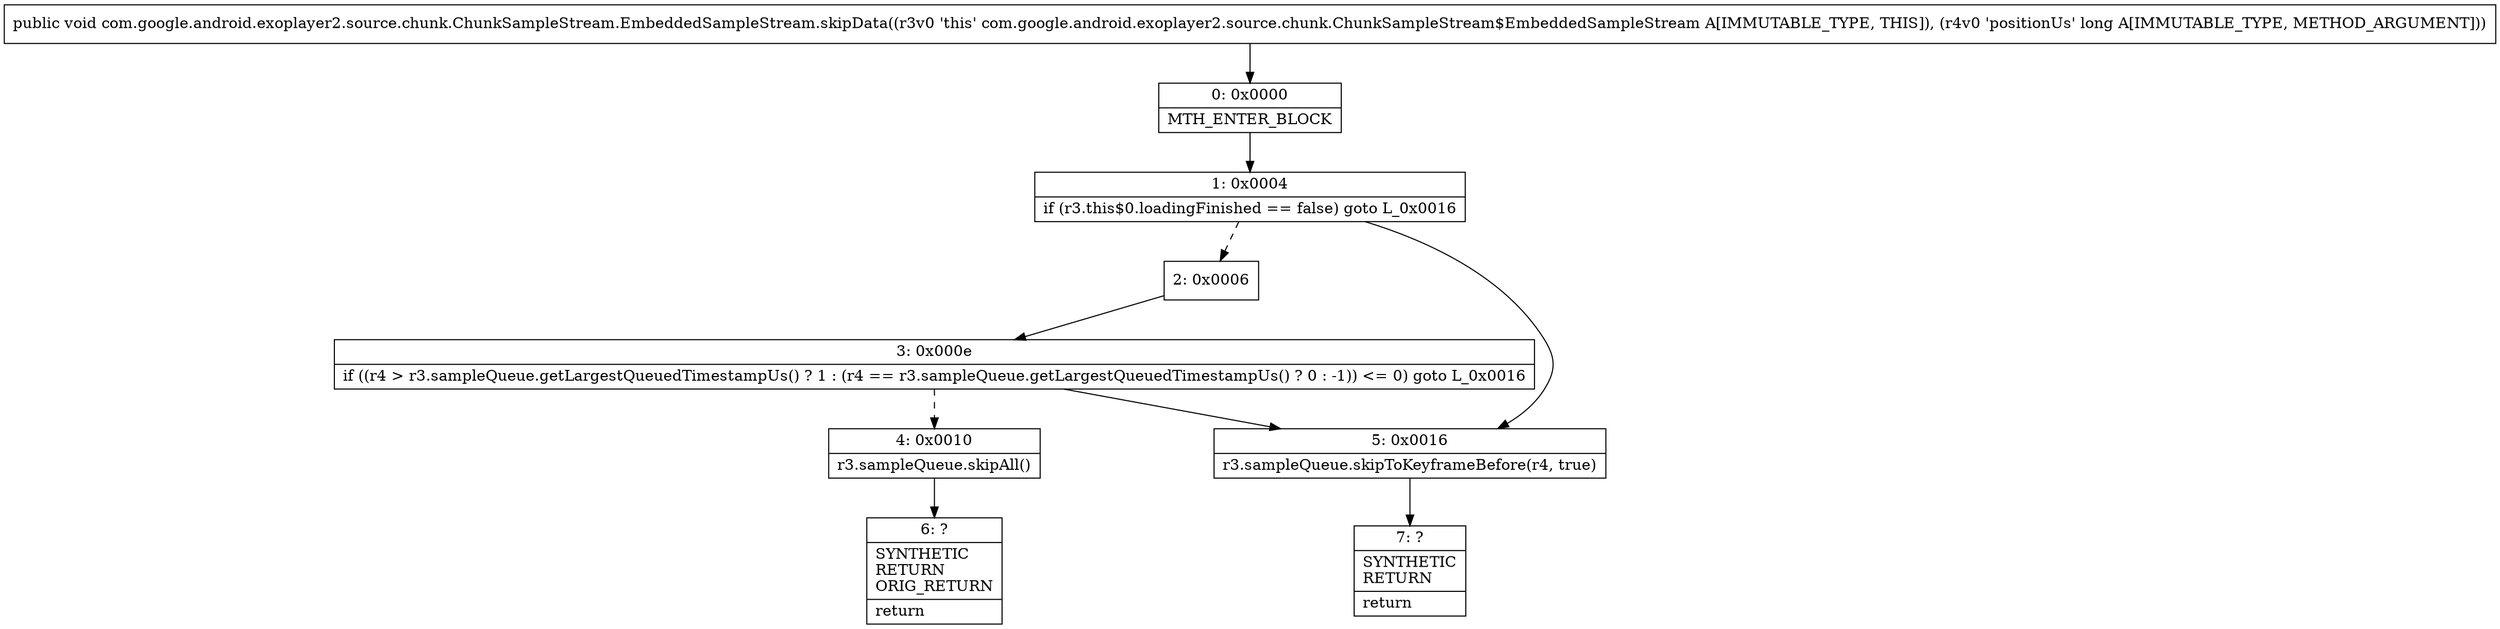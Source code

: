 digraph "CFG forcom.google.android.exoplayer2.source.chunk.ChunkSampleStream.EmbeddedSampleStream.skipData(J)V" {
Node_0 [shape=record,label="{0\:\ 0x0000|MTH_ENTER_BLOCK\l}"];
Node_1 [shape=record,label="{1\:\ 0x0004|if (r3.this$0.loadingFinished == false) goto L_0x0016\l}"];
Node_2 [shape=record,label="{2\:\ 0x0006}"];
Node_3 [shape=record,label="{3\:\ 0x000e|if ((r4 \> r3.sampleQueue.getLargestQueuedTimestampUs() ? 1 : (r4 == r3.sampleQueue.getLargestQueuedTimestampUs() ? 0 : \-1)) \<= 0) goto L_0x0016\l}"];
Node_4 [shape=record,label="{4\:\ 0x0010|r3.sampleQueue.skipAll()\l}"];
Node_5 [shape=record,label="{5\:\ 0x0016|r3.sampleQueue.skipToKeyframeBefore(r4, true)\l}"];
Node_6 [shape=record,label="{6\:\ ?|SYNTHETIC\lRETURN\lORIG_RETURN\l|return\l}"];
Node_7 [shape=record,label="{7\:\ ?|SYNTHETIC\lRETURN\l|return\l}"];
MethodNode[shape=record,label="{public void com.google.android.exoplayer2.source.chunk.ChunkSampleStream.EmbeddedSampleStream.skipData((r3v0 'this' com.google.android.exoplayer2.source.chunk.ChunkSampleStream$EmbeddedSampleStream A[IMMUTABLE_TYPE, THIS]), (r4v0 'positionUs' long A[IMMUTABLE_TYPE, METHOD_ARGUMENT])) }"];
MethodNode -> Node_0;
Node_0 -> Node_1;
Node_1 -> Node_2[style=dashed];
Node_1 -> Node_5;
Node_2 -> Node_3;
Node_3 -> Node_4[style=dashed];
Node_3 -> Node_5;
Node_4 -> Node_6;
Node_5 -> Node_7;
}

